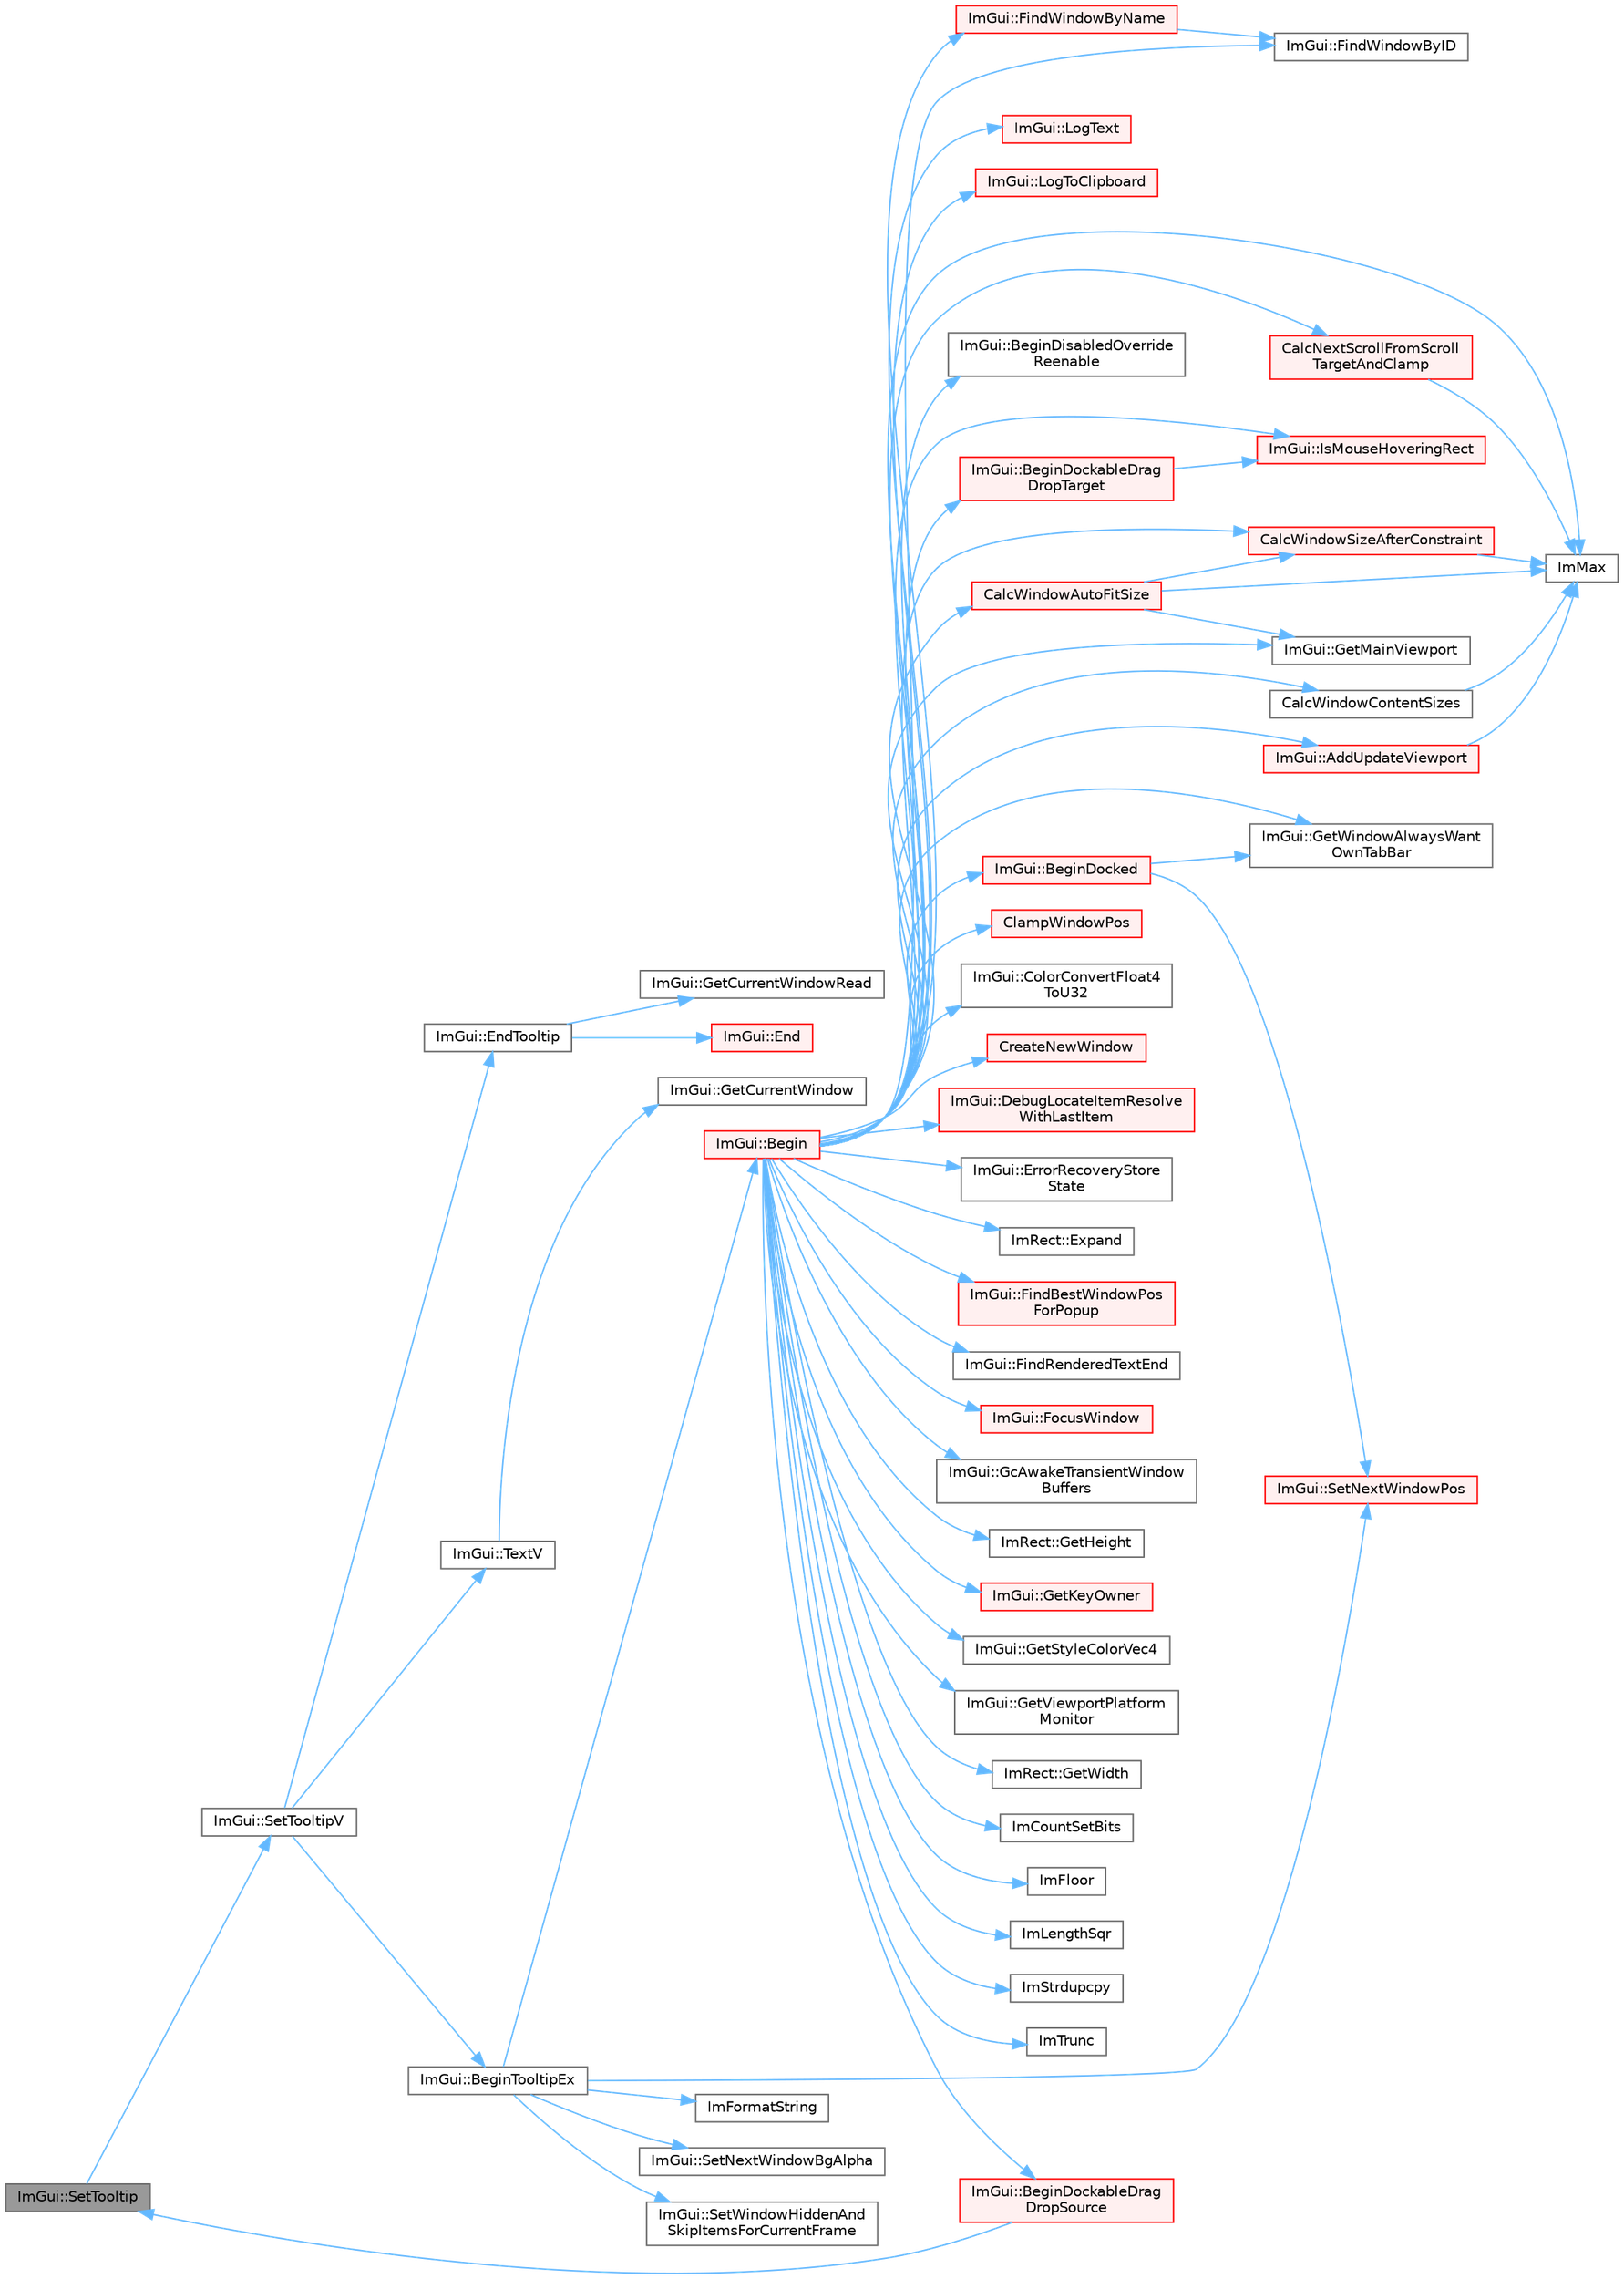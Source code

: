 digraph "ImGui::SetTooltip"
{
 // LATEX_PDF_SIZE
  bgcolor="transparent";
  edge [fontname=Helvetica,fontsize=10,labelfontname=Helvetica,labelfontsize=10];
  node [fontname=Helvetica,fontsize=10,shape=box,height=0.2,width=0.4];
  rankdir="LR";
  Node1 [id="Node000001",label="ImGui::SetTooltip",height=0.2,width=0.4,color="gray40", fillcolor="grey60", style="filled", fontcolor="black",tooltip=" "];
  Node1 -> Node2 [id="edge62_Node000001_Node000002",color="steelblue1",style="solid",tooltip=" "];
  Node2 [id="Node000002",label="ImGui::SetTooltipV",height=0.2,width=0.4,color="grey40", fillcolor="white", style="filled",URL="$namespace_im_gui.html#a3826acf68fc4a12bb66401575f51d6a2",tooltip=" "];
  Node2 -> Node3 [id="edge63_Node000002_Node000003",color="steelblue1",style="solid",tooltip=" "];
  Node3 [id="Node000003",label="ImGui::BeginTooltipEx",height=0.2,width=0.4,color="grey40", fillcolor="white", style="filled",URL="$namespace_im_gui.html#a18b17a0b20c3f2a16068b84210cfded4",tooltip=" "];
  Node3 -> Node4 [id="edge64_Node000003_Node000004",color="steelblue1",style="solid",tooltip=" "];
  Node4 [id="Node000004",label="ImGui::Begin",height=0.2,width=0.4,color="red", fillcolor="#FFF0F0", style="filled",URL="$namespace_im_gui.html#a581e58db0bc930bafa4a5d23093a2b99",tooltip=" "];
  Node4 -> Node5 [id="edge65_Node000004_Node000005",color="steelblue1",style="solid",tooltip=" "];
  Node5 [id="Node000005",label="ImGui::AddUpdateViewport",height=0.2,width=0.4,color="red", fillcolor="#FFF0F0", style="filled",URL="$namespace_im_gui.html#ada58e5d3e2efc3cef60f213d771408d8",tooltip=" "];
  Node5 -> Node7 [id="edge66_Node000005_Node000007",color="steelblue1",style="solid",tooltip=" "];
  Node7 [id="Node000007",label="ImMax",height=0.2,width=0.4,color="grey40", fillcolor="white", style="filled",URL="$imgui__internal_8h.html#a7667efd95147d0422f140917c71a9226",tooltip=" "];
  Node4 -> Node21 [id="edge67_Node000004_Node000021",color="steelblue1",style="solid",tooltip=" "];
  Node21 [id="Node000021",label="ImGui::BeginDisabledOverride\lReenable",height=0.2,width=0.4,color="grey40", fillcolor="white", style="filled",URL="$namespace_im_gui.html#a26b36756e219b7129f894e1c2feb17a8",tooltip=" "];
  Node4 -> Node22 [id="edge68_Node000004_Node000022",color="steelblue1",style="solid",tooltip=" "];
  Node22 [id="Node000022",label="ImGui::BeginDockableDrag\lDropSource",height=0.2,width=0.4,color="red", fillcolor="#FFF0F0", style="filled",URL="$namespace_im_gui.html#a7a435b1565d4884e42a5ee5667f21a1f",tooltip=" "];
  Node22 -> Node1 [id="edge69_Node000022_Node000001",color="steelblue1",style="solid",tooltip=" "];
  Node4 -> Node367 [id="edge70_Node000004_Node000367",color="steelblue1",style="solid",tooltip=" "];
  Node367 [id="Node000367",label="ImGui::BeginDockableDrag\lDropTarget",height=0.2,width=0.4,color="red", fillcolor="#FFF0F0", style="filled",URL="$namespace_im_gui.html#a1725ff3becdb963b97c16d69d4c9f308",tooltip=" "];
  Node367 -> Node75 [id="edge71_Node000367_Node000075",color="steelblue1",style="solid",tooltip=" "];
  Node75 [id="Node000075",label="ImGui::IsMouseHoveringRect",height=0.2,width=0.4,color="red", fillcolor="#FFF0F0", style="filled",URL="$namespace_im_gui.html#ae0b8ea0e06c457316d6aed6c5b2a1c25",tooltip=" "];
  Node4 -> Node411 [id="edge72_Node000004_Node000411",color="steelblue1",style="solid",tooltip=" "];
  Node411 [id="Node000411",label="ImGui::BeginDocked",height=0.2,width=0.4,color="red", fillcolor="#FFF0F0", style="filled",URL="$namespace_im_gui.html#a627bb85e7c0ab597360f63719bfb1e55",tooltip=" "];
  Node411 -> Node455 [id="edge73_Node000411_Node000455",color="steelblue1",style="solid",tooltip=" "];
  Node455 [id="Node000455",label="ImGui::GetWindowAlwaysWant\lOwnTabBar",height=0.2,width=0.4,color="grey40", fillcolor="white", style="filled",URL="$namespace_im_gui.html#ae1208499040a30ab6dfd30ca0d14fbc2",tooltip=" "];
  Node411 -> Node254 [id="edge74_Node000411_Node000254",color="steelblue1",style="solid",tooltip=" "];
  Node254 [id="Node000254",label="ImGui::SetNextWindowPos",height=0.2,width=0.4,color="red", fillcolor="#FFF0F0", style="filled",URL="$namespace_im_gui.html#afbccd31113430670b5ab2bf0d6f509bf",tooltip=" "];
  Node4 -> Node262 [id="edge75_Node000004_Node000262",color="steelblue1",style="solid",tooltip=" "];
  Node262 [id="Node000262",label="CalcNextScrollFromScroll\lTargetAndClamp",height=0.2,width=0.4,color="red", fillcolor="#FFF0F0", style="filled",URL="$imgui_8cpp.html#a07abb80a54115cb5cf9da03351e29533",tooltip=" "];
  Node262 -> Node7 [id="edge76_Node000262_Node000007",color="steelblue1",style="solid",tooltip=" "];
  Node4 -> Node236 [id="edge77_Node000004_Node000236",color="steelblue1",style="solid",tooltip=" "];
  Node236 [id="Node000236",label="CalcWindowAutoFitSize",height=0.2,width=0.4,color="red", fillcolor="#FFF0F0", style="filled",URL="$imgui_8cpp.html#acbe6338daf87dc6ab636f02f1367eb41",tooltip=" "];
  Node236 -> Node239 [id="edge78_Node000236_Node000239",color="steelblue1",style="solid",tooltip=" "];
  Node239 [id="Node000239",label="CalcWindowSizeAfterConstraint",height=0.2,width=0.4,color="red", fillcolor="#FFF0F0", style="filled",URL="$imgui_8cpp.html#a0c4618a6985c33c4936f1d9f1c7b26b4",tooltip=" "];
  Node239 -> Node7 [id="edge79_Node000239_Node000007",color="steelblue1",style="solid",tooltip=" "];
  Node236 -> Node240 [id="edge80_Node000236_Node000240",color="steelblue1",style="solid",tooltip=" "];
  Node240 [id="Node000240",label="ImGui::GetMainViewport",height=0.2,width=0.4,color="grey40", fillcolor="white", style="filled",URL="$namespace_im_gui.html#a7bf620af1d66ee7d7b06701894d23e60",tooltip=" "];
  Node236 -> Node7 [id="edge81_Node000236_Node000007",color="steelblue1",style="solid",tooltip=" "];
  Node4 -> Node241 [id="edge82_Node000004_Node000241",color="steelblue1",style="solid",tooltip=" "];
  Node241 [id="Node000241",label="CalcWindowContentSizes",height=0.2,width=0.4,color="grey40", fillcolor="white", style="filled",URL="$imgui_8cpp.html#a6eddef51b4880a9f1dca88837f71fc6e",tooltip=" "];
  Node241 -> Node7 [id="edge83_Node000241_Node000007",color="steelblue1",style="solid",tooltip=" "];
  Node4 -> Node239 [id="edge84_Node000004_Node000239",color="steelblue1",style="solid",tooltip=" "];
  Node4 -> Node457 [id="edge85_Node000004_Node000457",color="steelblue1",style="solid",tooltip=" "];
  Node457 [id="Node000457",label="ClampWindowPos",height=0.2,width=0.4,color="red", fillcolor="#FFF0F0", style="filled",URL="$imgui_8cpp.html#a27b88f27774c413d5578ab6a3f989872",tooltip=" "];
  Node4 -> Node89 [id="edge86_Node000004_Node000089",color="steelblue1",style="solid",tooltip=" "];
  Node89 [id="Node000089",label="ImGui::ColorConvertFloat4\lToU32",height=0.2,width=0.4,color="grey40", fillcolor="white", style="filled",URL="$namespace_im_gui.html#abe2691de0b1a71c774ab24cc91564a94",tooltip=" "];
  Node4 -> Node458 [id="edge87_Node000004_Node000458",color="steelblue1",style="solid",tooltip=" "];
  Node458 [id="Node000458",label="CreateNewWindow",height=0.2,width=0.4,color="red", fillcolor="#FFF0F0", style="filled",URL="$imgui_8cpp.html#a3c92847eb67e7138e6f9af0ee66d3b33",tooltip=" "];
  Node4 -> Node111 [id="edge88_Node000004_Node000111",color="steelblue1",style="solid",tooltip=" "];
  Node111 [id="Node000111",label="ImGui::DebugLocateItemResolve\lWithLastItem",height=0.2,width=0.4,color="red", fillcolor="#FFF0F0", style="filled",URL="$namespace_im_gui.html#ae8ab0d7dfc90af8e82db3ed9e7829219",tooltip=" "];
  Node4 -> Node464 [id="edge89_Node000004_Node000464",color="steelblue1",style="solid",tooltip=" "];
  Node464 [id="Node000464",label="ImGui::ErrorRecoveryStore\lState",height=0.2,width=0.4,color="grey40", fillcolor="white", style="filled",URL="$namespace_im_gui.html#ac961d81019f580ffaec6b8857635a348",tooltip=" "];
  Node4 -> Node190 [id="edge90_Node000004_Node000190",color="steelblue1",style="solid",tooltip=" "];
  Node190 [id="Node000190",label="ImRect::Expand",height=0.2,width=0.4,color="grey40", fillcolor="white", style="filled",URL="$struct_im_rect.html#af33a7424c3341d08acd69da30c27c753",tooltip=" "];
  Node4 -> Node465 [id="edge91_Node000004_Node000465",color="steelblue1",style="solid",tooltip=" "];
  Node465 [id="Node000465",label="ImGui::FindBestWindowPos\lForPopup",height=0.2,width=0.4,color="red", fillcolor="#FFF0F0", style="filled",URL="$namespace_im_gui.html#a310ff87cbe678e2c632bf1f5577a7fbd",tooltip=" "];
  Node4 -> Node146 [id="edge92_Node000004_Node000146",color="steelblue1",style="solid",tooltip=" "];
  Node146 [id="Node000146",label="ImGui::FindRenderedTextEnd",height=0.2,width=0.4,color="grey40", fillcolor="white", style="filled",URL="$namespace_im_gui.html#a7671e1dbc803a31b06081b52a771d83f",tooltip=" "];
  Node4 -> Node245 [id="edge93_Node000004_Node000245",color="steelblue1",style="solid",tooltip=" "];
  Node245 [id="Node000245",label="ImGui::FindWindowByID",height=0.2,width=0.4,color="grey40", fillcolor="white", style="filled",URL="$namespace_im_gui.html#a82204d8800dc3a072ddbcbd2aecc48ac",tooltip=" "];
  Node4 -> Node244 [id="edge94_Node000004_Node000244",color="steelblue1",style="solid",tooltip=" "];
  Node244 [id="Node000244",label="ImGui::FindWindowByName",height=0.2,width=0.4,color="red", fillcolor="#FFF0F0", style="filled",URL="$namespace_im_gui.html#abca25f22c02e73d5eb2e9c72c4557813",tooltip=" "];
  Node244 -> Node245 [id="edge95_Node000244_Node000245",color="steelblue1",style="solid",tooltip=" "];
  Node4 -> Node28 [id="edge96_Node000004_Node000028",color="steelblue1",style="solid",tooltip=" "];
  Node28 [id="Node000028",label="ImGui::FocusWindow",height=0.2,width=0.4,color="red", fillcolor="#FFF0F0", style="filled",URL="$namespace_im_gui.html#a27aa6f2f3aa11778c6d023b1b223f262",tooltip=" "];
  Node4 -> Node466 [id="edge97_Node000004_Node000466",color="steelblue1",style="solid",tooltip=" "];
  Node466 [id="Node000466",label="ImGui::GcAwakeTransientWindow\lBuffers",height=0.2,width=0.4,color="grey40", fillcolor="white", style="filled",URL="$namespace_im_gui.html#ad70feca33961fb47a8074074a8da2f80",tooltip=" "];
  Node4 -> Node15 [id="edge98_Node000004_Node000015",color="steelblue1",style="solid",tooltip=" "];
  Node15 [id="Node000015",label="ImRect::GetHeight",height=0.2,width=0.4,color="grey40", fillcolor="white", style="filled",URL="$struct_im_rect.html#a748d8ae9cb26508951ec6e2f2df0625b",tooltip=" "];
  Node4 -> Node467 [id="edge99_Node000004_Node000467",color="steelblue1",style="solid",tooltip=" "];
  Node467 [id="Node000467",label="ImGui::GetKeyOwner",height=0.2,width=0.4,color="red", fillcolor="#FFF0F0", style="filled",URL="$namespace_im_gui.html#a3976abb319f95d75fe9f6866f9956701",tooltip=" "];
  Node4 -> Node240 [id="edge100_Node000004_Node000240",color="steelblue1",style="solid",tooltip=" "];
  Node4 -> Node468 [id="edge101_Node000004_Node000468",color="steelblue1",style="solid",tooltip=" "];
  Node468 [id="Node000468",label="ImGui::GetStyleColorVec4",height=0.2,width=0.4,color="grey40", fillcolor="white", style="filled",URL="$namespace_im_gui.html#ad838e580972e2c4b3da2b0f60754b662",tooltip=" "];
  Node4 -> Node448 [id="edge102_Node000004_Node000448",color="steelblue1",style="solid",tooltip=" "];
  Node448 [id="Node000448",label="ImGui::GetViewportPlatform\lMonitor",height=0.2,width=0.4,color="grey40", fillcolor="white", style="filled",URL="$namespace_im_gui.html#a2f6bbca8b37a24999b5d04caa77ea6fd",tooltip=" "];
  Node4 -> Node16 [id="edge103_Node000004_Node000016",color="steelblue1",style="solid",tooltip=" "];
  Node16 [id="Node000016",label="ImRect::GetWidth",height=0.2,width=0.4,color="grey40", fillcolor="white", style="filled",URL="$struct_im_rect.html#afa75cb8491f20901c96166d17dcddac4",tooltip=" "];
  Node4 -> Node455 [id="edge104_Node000004_Node000455",color="steelblue1",style="solid",tooltip=" "];
  Node4 -> Node469 [id="edge105_Node000004_Node000469",color="steelblue1",style="solid",tooltip=" "];
  Node469 [id="Node000469",label="ImCountSetBits",height=0.2,width=0.4,color="grey40", fillcolor="white", style="filled",URL="$imgui__internal_8h.html#aacb58e1a4fda4df9644238d9679d1173",tooltip=" "];
  Node4 -> Node184 [id="edge106_Node000004_Node000184",color="steelblue1",style="solid",tooltip=" "];
  Node184 [id="Node000184",label="ImFloor",height=0.2,width=0.4,color="grey40", fillcolor="white", style="filled",URL="$imgui__internal_8h.html#a51a84b6be21807818b857a8565d97912",tooltip=" "];
  Node4 -> Node400 [id="edge107_Node000004_Node000400",color="steelblue1",style="solid",tooltip=" "];
  Node400 [id="Node000400",label="ImLengthSqr",height=0.2,width=0.4,color="grey40", fillcolor="white", style="filled",URL="$imgui__internal_8h.html#a2fa5cb39358b9b4b5fbe3750e648e19e",tooltip=" "];
  Node4 -> Node7 [id="edge108_Node000004_Node000007",color="steelblue1",style="solid",tooltip=" "];
  Node4 -> Node470 [id="edge109_Node000004_Node000470",color="steelblue1",style="solid",tooltip=" "];
  Node470 [id="Node000470",label="ImStrdupcpy",height=0.2,width=0.4,color="grey40", fillcolor="white", style="filled",URL="$imgui_8cpp.html#a06300f2f0f0cd710841ac9e7ef771354",tooltip=" "];
  Node4 -> Node97 [id="edge110_Node000004_Node000097",color="steelblue1",style="solid",tooltip=" "];
  Node97 [id="Node000097",label="ImTrunc",height=0.2,width=0.4,color="grey40", fillcolor="white", style="filled",URL="$imgui__internal_8h.html#a34870cae27ccd450c17ec3d3910b2da4",tooltip=" "];
  Node4 -> Node75 [id="edge111_Node000004_Node000075",color="steelblue1",style="solid",tooltip=" "];
  Node4 -> Node271 [id="edge112_Node000004_Node000271",color="steelblue1",style="solid",tooltip=" "];
  Node271 [id="Node000271",label="ImGui::LogText",height=0.2,width=0.4,color="red", fillcolor="#FFF0F0", style="filled",URL="$namespace_im_gui.html#aa548475d8f771ab6524d73d900a41198",tooltip=" "];
  Node4 -> Node471 [id="edge113_Node000004_Node000471",color="steelblue1",style="solid",tooltip=" "];
  Node471 [id="Node000471",label="ImGui::LogToClipboard",height=0.2,width=0.4,color="red", fillcolor="#FFF0F0", style="filled",URL="$namespace_im_gui.html#a70e12f01ecb65747c9a70b73555b6ec1",tooltip=" "];
  Node3 -> Node68 [id="edge114_Node000003_Node000068",color="steelblue1",style="solid",tooltip=" "];
  Node68 [id="Node000068",label="ImFormatString",height=0.2,width=0.4,color="grey40", fillcolor="white", style="filled",URL="$imgui_8cpp.html#a75ccaf7d676b1f567ba888ae42ac3809",tooltip=" "];
  Node3 -> Node512 [id="edge115_Node000003_Node000512",color="steelblue1",style="solid",tooltip=" "];
  Node512 [id="Node000512",label="ImGui::SetNextWindowBgAlpha",height=0.2,width=0.4,color="grey40", fillcolor="white", style="filled",URL="$namespace_im_gui.html#a7de5a63cec4babe417f972403db6430c",tooltip=" "];
  Node3 -> Node254 [id="edge116_Node000003_Node000254",color="steelblue1",style="solid",tooltip=" "];
  Node3 -> Node26 [id="edge117_Node000003_Node000026",color="steelblue1",style="solid",tooltip=" "];
  Node26 [id="Node000026",label="ImGui::SetWindowHiddenAnd\lSkipItemsForCurrentFrame",height=0.2,width=0.4,color="grey40", fillcolor="white", style="filled",URL="$namespace_im_gui.html#a2a1dfd9dfa155f17d07c75f54130228b",tooltip=" "];
  Node2 -> Node83 [id="edge118_Node000002_Node000083",color="steelblue1",style="solid",tooltip=" "];
  Node83 [id="Node000083",label="ImGui::EndTooltip",height=0.2,width=0.4,color="grey40", fillcolor="white", style="filled",URL="$namespace_im_gui.html#ac8d75c160cfdf43d512f773ca133a1c6",tooltip=" "];
  Node83 -> Node84 [id="edge119_Node000083_Node000084",color="steelblue1",style="solid",tooltip=" "];
  Node84 [id="Node000084",label="ImGui::End",height=0.2,width=0.4,color="red", fillcolor="#FFF0F0", style="filled",URL="$namespace_im_gui.html#a5479d93794a004c67ceb6d13f37c8254",tooltip=" "];
  Node83 -> Node102 [id="edge120_Node000083_Node000102",color="steelblue1",style="solid",tooltip=" "];
  Node102 [id="Node000102",label="ImGui::GetCurrentWindowRead",height=0.2,width=0.4,color="grey40", fillcolor="white", style="filled",URL="$namespace_im_gui.html#a055af7d6b7b4ae977a9c3c25a98e0d2f",tooltip=" "];
  Node2 -> Node513 [id="edge121_Node000002_Node000513",color="steelblue1",style="solid",tooltip=" "];
  Node513 [id="Node000513",label="ImGui::TextV",height=0.2,width=0.4,color="grey40", fillcolor="white", style="filled",URL="$namespace_im_gui.html#a10a0d6362178c2f743092f21e1b6cd20",tooltip=" "];
  Node513 -> Node87 [id="edge122_Node000513_Node000087",color="steelblue1",style="solid",tooltip=" "];
  Node87 [id="Node000087",label="ImGui::GetCurrentWindow",height=0.2,width=0.4,color="grey40", fillcolor="white", style="filled",URL="$namespace_im_gui.html#ac452417b5004ca16a814a72cff153526",tooltip=" "];
}
